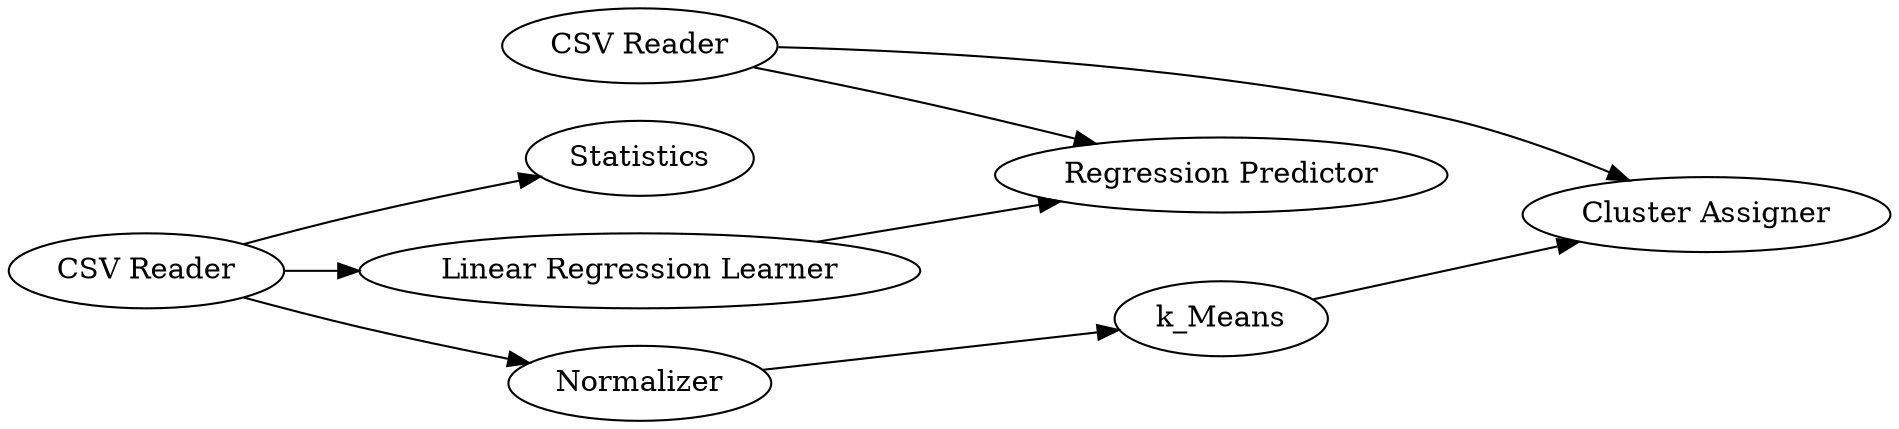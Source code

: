 digraph {
	"-8653417336967096556_32" [label="CSV Reader"]
	"-8653417336967096556_33" [label=Statistics]
	"-8653417336967096556_37" [label="Linear Regression Learner"]
	"-8653417336967096556_38" [label=Normalizer]
	"-8653417336967096556_27" [label="Cluster Assigner"]
	"-8653417336967096556_40" [label="Regression Predictor"]
	"-8653417336967096556_19" [label="CSV Reader"]
	"-8653417336967096556_39" [label=k_Means]
	"-8653417336967096556_39" -> "-8653417336967096556_27"
	"-8653417336967096556_37" -> "-8653417336967096556_40"
	"-8653417336967096556_19" -> "-8653417336967096556_33"
	"-8653417336967096556_19" -> "-8653417336967096556_37"
	"-8653417336967096556_38" -> "-8653417336967096556_39"
	"-8653417336967096556_32" -> "-8653417336967096556_40"
	"-8653417336967096556_19" -> "-8653417336967096556_38"
	"-8653417336967096556_32" -> "-8653417336967096556_27"
	rankdir=LR
}
